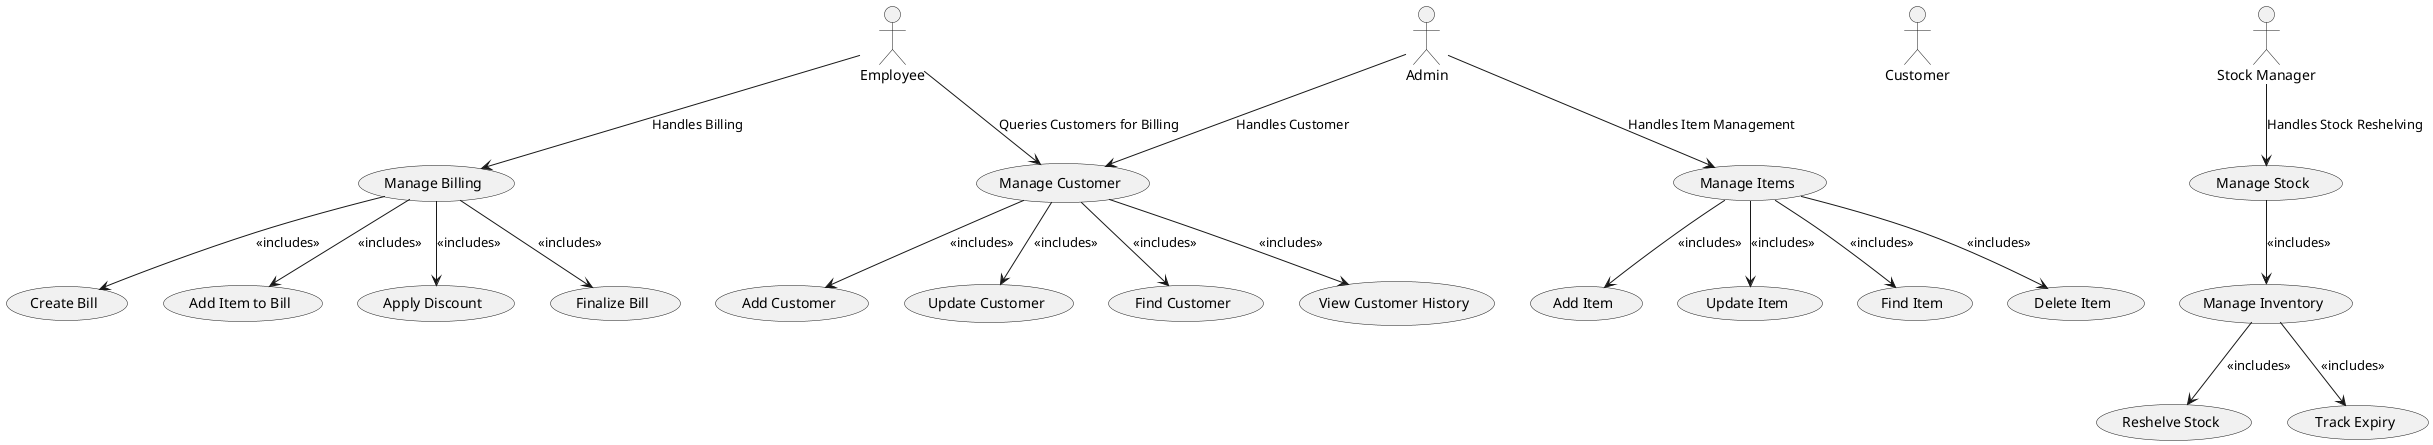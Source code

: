 @startuml
actor "Employee" as Employee
actor "Customer" as Customer
actor "Stock Manager" as StockManager
actor "Admin" as Admin

usecase "Manage Billing" as UC1
usecase "Manage Customer" as UC2
usecase "Manage Stock" as UC3
usecase "Manage Items" as UC4

Employee --> UC1 : "Handles Billing"
Admin --> UC2 : "Handles Customer"
StockManager --> UC3 : "Handles Stock Reshelving"
Admin --> UC4 : "Handles Item Management"
Employee --> UC2 : "Queries Customers for Billing"

' Relationships for Billing
usecase "Create Bill" as UC1_1
usecase "Add Item to Bill" as UC1_2
usecase "Apply Discount" as UC1_3
usecase "Finalize Bill" as UC1_4

UC1 --> UC1_1 : <<includes>>
UC1 --> UC1_2 : <<includes>>
UC1 --> UC1_3 : <<includes>>
UC1 --> UC1_4 : <<includes>>

' Relationships for Stock Management
usecase "Manage Inventory" as UC3_1
usecase "Reshelve Stock" as UC3_2
usecase "Track Expiry" as UC3_3

UC3 --> UC3_1 : <<includes>>
UC3_1 --> UC3_2 : <<includes>>
UC3_1 --> UC3_3 : <<includes>>

' Relationships for Customer Management
usecase "Add Customer" as UC2_1
usecase "Update Customer" as UC2_2
usecase "Find Customer" as UC2_3
usecase "View Customer History" as UC2_4

UC2 --> UC2_1 : <<includes>>
UC2 --> UC2_2 : <<includes>>
UC2 --> UC2_3 : <<includes>>
UC2 --> UC2_4 : <<includes>>

' Relationships for Item Management
usecase "Add Item" as UC4_1
usecase "Update Item" as UC4_2
usecase "Find Item" as UC4_3
usecase "Delete Item" as UC4_4

UC4 --> UC4_1 : <<includes>>
UC4 --> UC4_2 : <<includes>>
UC4 --> UC4_3 : <<includes>>
UC4 --> UC4_4 : <<includes>>

@enduml
